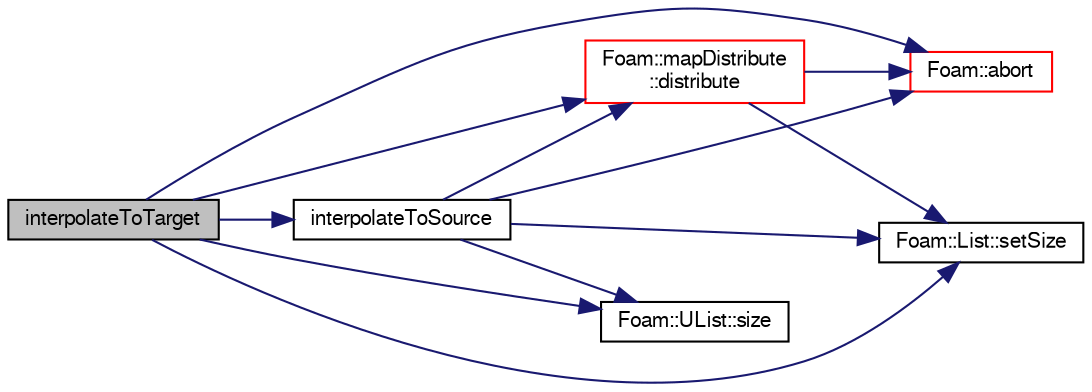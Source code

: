 digraph "interpolateToTarget"
{
  bgcolor="transparent";
  edge [fontname="FreeSans",fontsize="10",labelfontname="FreeSans",labelfontsize="10"];
  node [fontname="FreeSans",fontsize="10",shape=record];
  rankdir="LR";
  Node563 [label="interpolateToTarget",height=0.2,width=0.4,color="black", fillcolor="grey75", style="filled", fontcolor="black"];
  Node563 -> Node564 [color="midnightblue",fontsize="10",style="solid",fontname="FreeSans"];
  Node564 [label="Foam::abort",height=0.2,width=0.4,color="red",URL="$a21124.html#a447107a607d03e417307c203fa5fb44b"];
  Node563 -> Node607 [color="midnightblue",fontsize="10",style="solid",fontname="FreeSans"];
  Node607 [label="Foam::mapDistribute\l::distribute",height=0.2,width=0.4,color="red",URL="$a27362.html#a33e0f8481eb68bf011731ec98e8f7c65",tooltip="Distribute data. Note:schedule only used for Pstream::scheduled. "];
  Node607 -> Node609 [color="midnightblue",fontsize="10",style="solid",fontname="FreeSans"];
  Node609 [label="Foam::List::setSize",height=0.2,width=0.4,color="black",URL="$a25694.html#aedb985ffeaf1bdbfeccc2a8730405703",tooltip="Reset size of List. "];
  Node607 -> Node564 [color="midnightblue",fontsize="10",style="solid",fontname="FreeSans"];
  Node563 -> Node615 [color="midnightblue",fontsize="10",style="solid",fontname="FreeSans"];
  Node615 [label="interpolateToSource",height=0.2,width=0.4,color="black",URL="$a24866.html#a4a40563419f839dbb3e342e64a15991a",tooltip="Interpolate from target to source with supplied op. "];
  Node615 -> Node564 [color="midnightblue",fontsize="10",style="solid",fontname="FreeSans"];
  Node615 -> Node607 [color="midnightblue",fontsize="10",style="solid",fontname="FreeSans"];
  Node615 -> Node609 [color="midnightblue",fontsize="10",style="solid",fontname="FreeSans"];
  Node615 -> Node616 [color="midnightblue",fontsize="10",style="solid",fontname="FreeSans"];
  Node616 [label="Foam::UList::size",height=0.2,width=0.4,color="black",URL="$a25698.html#a47b3bf30da1eb3ab8076b5fbe00e0494",tooltip="Return the number of elements in the UList. "];
  Node563 -> Node609 [color="midnightblue",fontsize="10",style="solid",fontname="FreeSans"];
  Node563 -> Node616 [color="midnightblue",fontsize="10",style="solid",fontname="FreeSans"];
}
